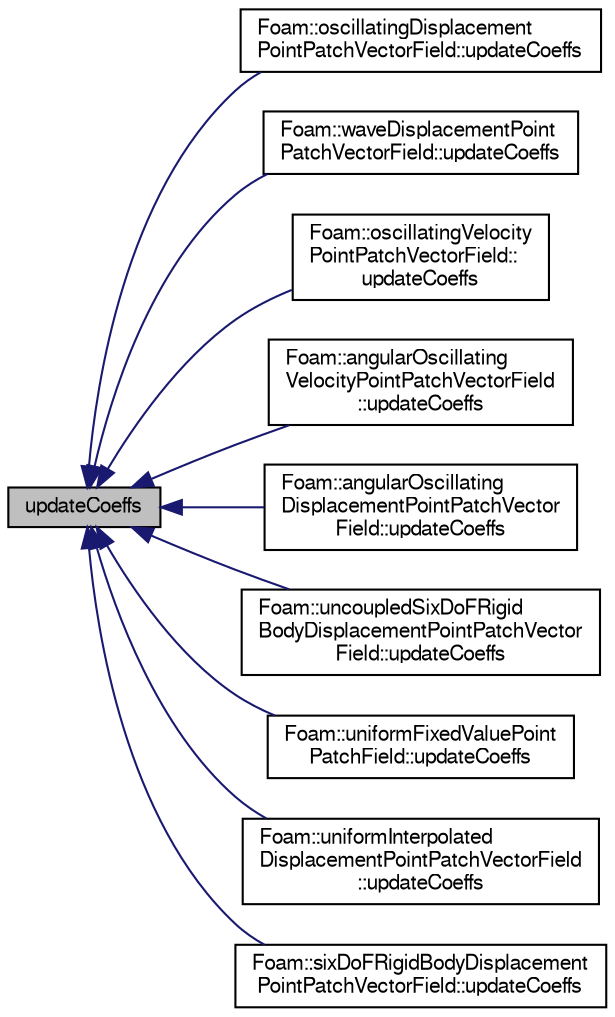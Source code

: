 digraph "updateCoeffs"
{
  bgcolor="transparent";
  edge [fontname="FreeSans",fontsize="10",labelfontname="FreeSans",labelfontsize="10"];
  node [fontname="FreeSans",fontsize="10",shape=record];
  rankdir="LR";
  Node1 [label="updateCoeffs",height=0.2,width=0.4,color="black", fillcolor="grey75", style="filled" fontcolor="black"];
  Node1 -> Node2 [dir="back",color="midnightblue",fontsize="10",style="solid",fontname="FreeSans"];
  Node2 [label="Foam::oscillatingDisplacement\lPointPatchVectorField::updateCoeffs",height=0.2,width=0.4,color="black",URL="$a01678.html#a7e24eafac629d3733181cd942d4c902f",tooltip="Update the coefficients associated with the patch field. "];
  Node1 -> Node3 [dir="back",color="midnightblue",fontsize="10",style="solid",fontname="FreeSans"];
  Node3 [label="Foam::waveDisplacementPoint\lPatchVectorField::updateCoeffs",height=0.2,width=0.4,color="black",URL="$a02777.html#a7e24eafac629d3733181cd942d4c902f",tooltip="Update the coefficients associated with the patch field. "];
  Node1 -> Node4 [dir="back",color="midnightblue",fontsize="10",style="solid",fontname="FreeSans"];
  Node4 [label="Foam::oscillatingVelocity\lPointPatchVectorField::\lupdateCoeffs",height=0.2,width=0.4,color="black",URL="$a01682.html#a7e24eafac629d3733181cd942d4c902f",tooltip="Update the coefficients associated with the patch field. "];
  Node1 -> Node5 [dir="back",color="midnightblue",fontsize="10",style="solid",fontname="FreeSans"];
  Node5 [label="Foam::angularOscillating\lVelocityPointPatchVectorField\l::updateCoeffs",height=0.2,width=0.4,color="black",URL="$a00054.html#a7e24eafac629d3733181cd942d4c902f",tooltip="Update the coefficients associated with the patch field. "];
  Node1 -> Node6 [dir="back",color="midnightblue",fontsize="10",style="solid",fontname="FreeSans"];
  Node6 [label="Foam::angularOscillating\lDisplacementPointPatchVector\lField::updateCoeffs",height=0.2,width=0.4,color="black",URL="$a00053.html#a7e24eafac629d3733181cd942d4c902f",tooltip="Update the coefficients associated with the patch field. "];
  Node1 -> Node7 [dir="back",color="midnightblue",fontsize="10",style="solid",fontname="FreeSans"];
  Node7 [label="Foam::uncoupledSixDoFRigid\lBodyDisplacementPointPatchVector\lField::updateCoeffs",height=0.2,width=0.4,color="black",URL="$a02662.html#a7e24eafac629d3733181cd942d4c902f",tooltip="Update the coefficients associated with the patch field. "];
  Node1 -> Node8 [dir="back",color="midnightblue",fontsize="10",style="solid",fontname="FreeSans"];
  Node8 [label="Foam::uniformFixedValuePoint\lPatchField::updateCoeffs",height=0.2,width=0.4,color="black",URL="$a02673.html#a7e24eafac629d3733181cd942d4c902f",tooltip="Update the coefficients associated with the patch field. "];
  Node1 -> Node9 [dir="back",color="midnightblue",fontsize="10",style="solid",fontname="FreeSans"];
  Node9 [label="Foam::uniformInterpolated\lDisplacementPointPatchVectorField\l::updateCoeffs",height=0.2,width=0.4,color="black",URL="$a02676.html#a7e24eafac629d3733181cd942d4c902f",tooltip="Update the coefficients associated with the patch field. "];
  Node1 -> Node10 [dir="back",color="midnightblue",fontsize="10",style="solid",fontname="FreeSans"];
  Node10 [label="Foam::sixDoFRigidBodyDisplacement\lPointPatchVectorField::updateCoeffs",height=0.2,width=0.4,color="black",URL="$a02259.html#a7e24eafac629d3733181cd942d4c902f",tooltip="Update the coefficients associated with the patch field. "];
}
